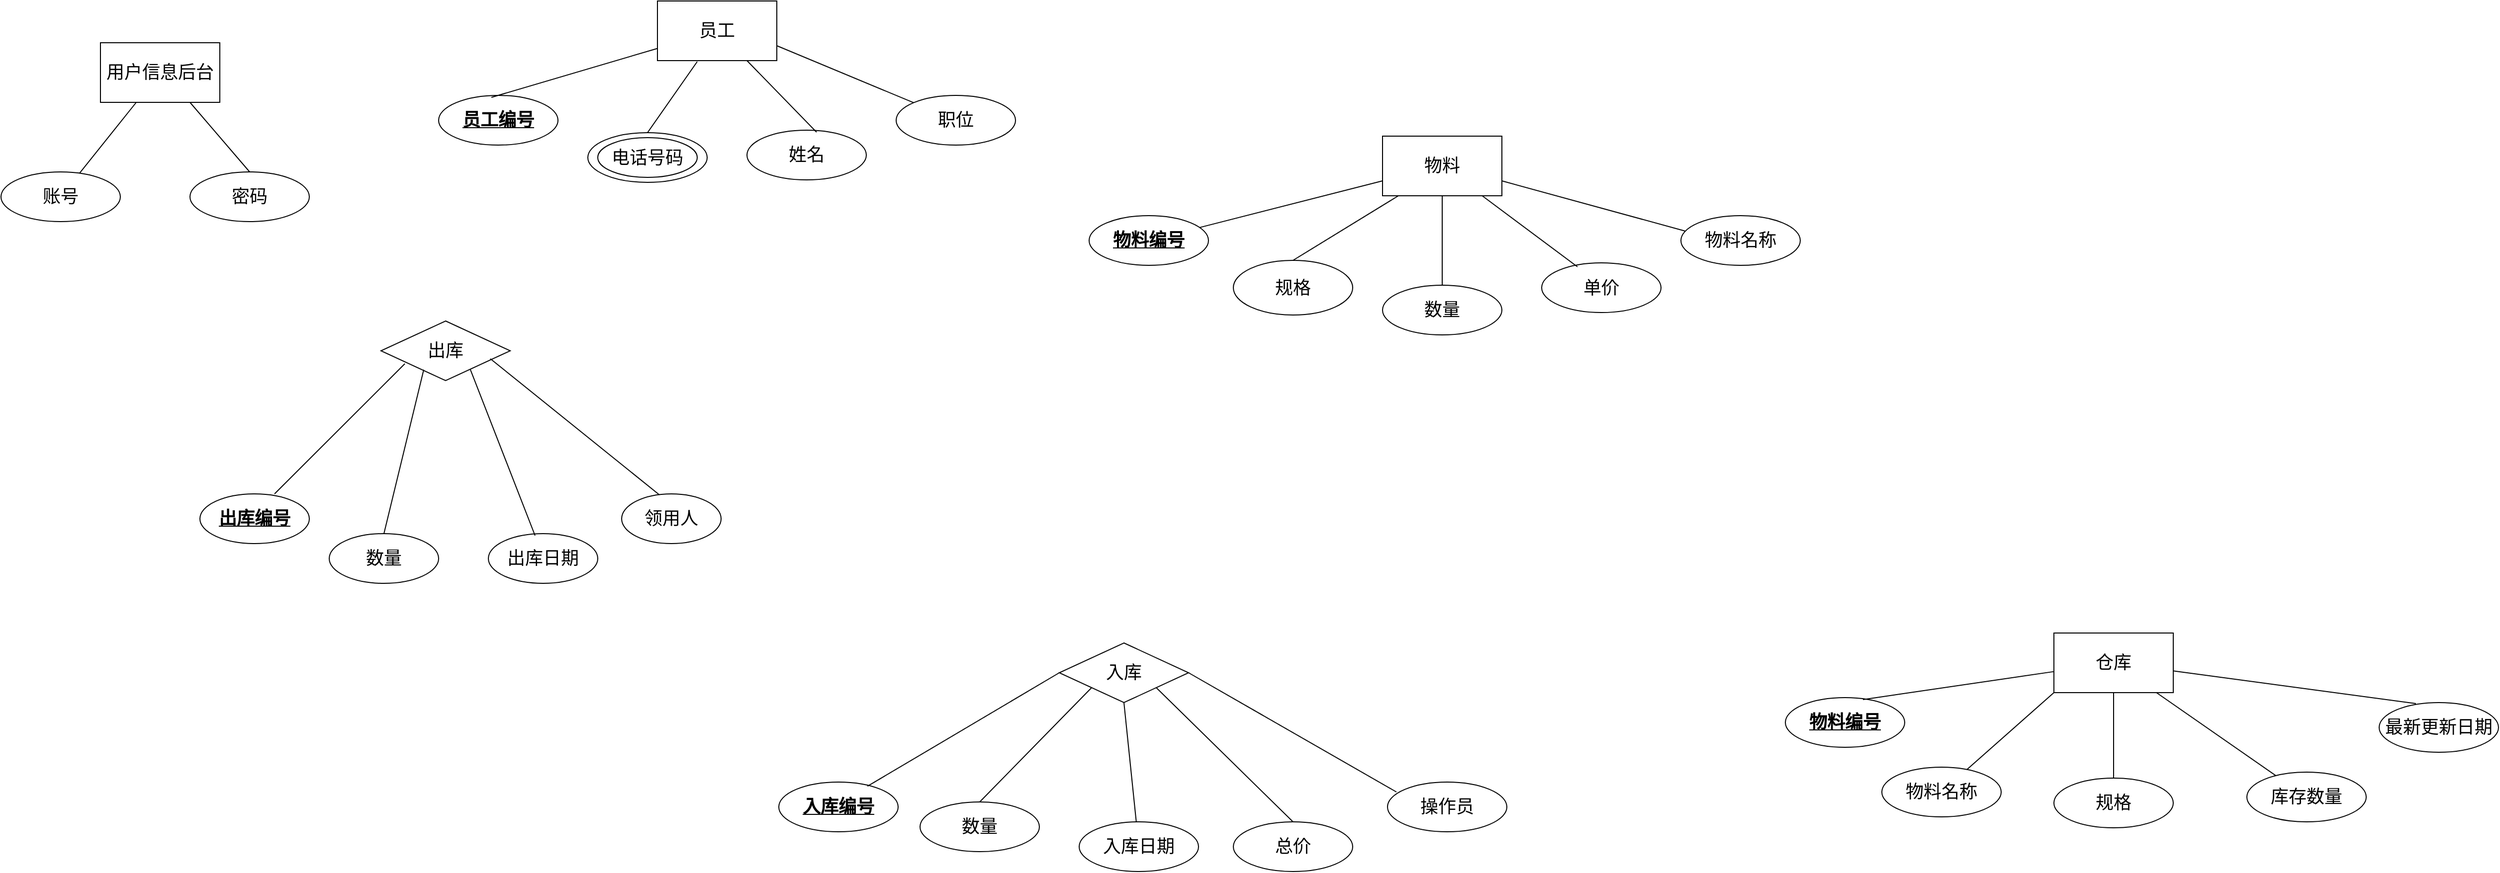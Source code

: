 <mxfile version="14.4.9" type="github">
  <diagram id="3x-6C-0-K-5pdHILHHV8" name="Page-1">
    <mxGraphModel dx="1187" dy="627" grid="0" gridSize="10" guides="1" tooltips="1" connect="1" arrows="1" fold="1" page="1" pageScale="1" pageWidth="3300" pageHeight="4681" math="0" shadow="0">
      <root>
        <mxCell id="0" />
        <mxCell id="1" parent="0" />
        <mxCell id="z2U0kG40jGPZimGbsGk0-105" value="物料" style="rounded=0;whiteSpace=wrap;html=1;fontSize=18;fontStyle=0" parent="1" vertex="1">
          <mxGeometry x="1415" y="200" width="120" height="60" as="geometry" />
        </mxCell>
        <mxCell id="z2U0kG40jGPZimGbsGk0-106" value="" style="endArrow=none;html=1;exitX=0;exitY=0.75;exitDx=0;exitDy=0;fontSize=18;fontStyle=0;" parent="1" source="z2U0kG40jGPZimGbsGk0-105" target="z2U0kG40jGPZimGbsGk0-107" edge="1">
          <mxGeometry width="50" height="50" relative="1" as="geometry">
            <mxPoint x="1425" y="180" as="sourcePoint" />
            <mxPoint x="1605" y="190" as="targetPoint" />
          </mxGeometry>
        </mxCell>
        <mxCell id="z2U0kG40jGPZimGbsGk0-107" value="物料编号" style="ellipse;whiteSpace=wrap;html=1;fontStyle=5;fontSize=18;" parent="1" vertex="1">
          <mxGeometry x="1120" y="280" width="120" height="50" as="geometry" />
        </mxCell>
        <mxCell id="z2U0kG40jGPZimGbsGk0-108" value="" style="endArrow=none;html=1;exitX=1;exitY=0.75;exitDx=0;exitDy=0;fontSize=18;fontStyle=0;entryX=0.05;entryY=0.32;entryDx=0;entryDy=0;entryPerimeter=0;" parent="1" source="z2U0kG40jGPZimGbsGk0-105" target="z2U0kG40jGPZimGbsGk0-109" edge="1">
          <mxGeometry width="50" height="50" relative="1" as="geometry">
            <mxPoint x="1565" y="320" as="sourcePoint" />
            <mxPoint x="1710" y="300" as="targetPoint" />
          </mxGeometry>
        </mxCell>
        <mxCell id="z2U0kG40jGPZimGbsGk0-109" value="物料名称" style="ellipse;whiteSpace=wrap;html=1;fontSize=18;fontStyle=0" parent="1" vertex="1">
          <mxGeometry x="1715" y="280" width="120" height="50" as="geometry" />
        </mxCell>
        <mxCell id="z2U0kG40jGPZimGbsGk0-110" value="单价" style="ellipse;whiteSpace=wrap;html=1;fontSize=18;fontStyle=0" parent="1" vertex="1">
          <mxGeometry x="1575" y="327.5" width="120" height="50" as="geometry" />
        </mxCell>
        <mxCell id="z2U0kG40jGPZimGbsGk0-111" value="" style="endArrow=none;html=1;entryX=0.3;entryY=0.08;entryDx=0;entryDy=0;fontSize=18;fontStyle=0;entryPerimeter=0;" parent="1" source="z2U0kG40jGPZimGbsGk0-105" target="z2U0kG40jGPZimGbsGk0-110" edge="1">
          <mxGeometry width="50" height="50" relative="1" as="geometry">
            <mxPoint x="1525" y="350" as="sourcePoint" />
            <mxPoint x="1585" y="340" as="targetPoint" />
          </mxGeometry>
        </mxCell>
        <mxCell id="z2U0kG40jGPZimGbsGk0-112" value="规格" style="ellipse;whiteSpace=wrap;html=1;fontSize=18;fontStyle=0" parent="1" vertex="1">
          <mxGeometry x="1265" y="325" width="120" height="55" as="geometry" />
        </mxCell>
        <mxCell id="z2U0kG40jGPZimGbsGk0-113" value="" style="endArrow=none;html=1;exitX=0.133;exitY=1;exitDx=0;exitDy=0;entryX=0.5;entryY=0;entryDx=0;entryDy=0;fontSize=18;fontStyle=0;exitPerimeter=0;" parent="1" source="z2U0kG40jGPZimGbsGk0-105" target="z2U0kG40jGPZimGbsGk0-112" edge="1">
          <mxGeometry width="50" height="50" relative="1" as="geometry">
            <mxPoint x="1445" y="420" as="sourcePoint" />
            <mxPoint x="1585" y="410" as="targetPoint" />
          </mxGeometry>
        </mxCell>
        <mxCell id="z2U0kG40jGPZimGbsGk0-114" value="数量" style="ellipse;whiteSpace=wrap;html=1;fontSize=18;fontStyle=0" parent="1" vertex="1">
          <mxGeometry x="1415" y="350" width="120" height="50" as="geometry" />
        </mxCell>
        <mxCell id="z2U0kG40jGPZimGbsGk0-115" value="" style="endArrow=none;html=1;exitX=0.5;exitY=1;exitDx=0;exitDy=0;fontSize=18;fontStyle=0;entryX=0.5;entryY=0;entryDx=0;entryDy=0;" parent="1" source="z2U0kG40jGPZimGbsGk0-105" target="z2U0kG40jGPZimGbsGk0-114" edge="1">
          <mxGeometry width="50" height="50" relative="1" as="geometry">
            <mxPoint x="1515" y="190" as="sourcePoint" />
            <mxPoint x="1365" y="150" as="targetPoint" />
          </mxGeometry>
        </mxCell>
        <mxCell id="z2U0kG40jGPZimGbsGk0-116" value="员工" style="rounded=0;whiteSpace=wrap;html=1;fontSize=18;fontStyle=0" parent="1" vertex="1">
          <mxGeometry x="686" y="64" width="120" height="60" as="geometry" />
        </mxCell>
        <mxCell id="z2U0kG40jGPZimGbsGk0-119" value="" style="ellipse;whiteSpace=wrap;html=1;fontSize=18;fontStyle=0" parent="1" vertex="1">
          <mxGeometry x="616" y="196.5" width="120" height="50" as="geometry" />
        </mxCell>
        <mxCell id="z2U0kG40jGPZimGbsGk0-120" value="姓名" style="ellipse;whiteSpace=wrap;html=1;fontSize=18;fontStyle=0" parent="1" vertex="1">
          <mxGeometry x="776" y="194" width="120" height="50" as="geometry" />
        </mxCell>
        <mxCell id="z2U0kG40jGPZimGbsGk0-121" value="职位" style="ellipse;whiteSpace=wrap;html=1;fontSize=18;fontStyle=0" parent="1" vertex="1">
          <mxGeometry x="926" y="159" width="120" height="50" as="geometry" />
        </mxCell>
        <mxCell id="z2U0kG40jGPZimGbsGk0-122" value="&lt;u style=&quot;font-size: 18px;&quot;&gt;员工编号&lt;/u&gt;" style="ellipse;whiteSpace=wrap;html=1;fontSize=18;fontStyle=1" parent="1" vertex="1">
          <mxGeometry x="466" y="159" width="120" height="50" as="geometry" />
        </mxCell>
        <mxCell id="z2U0kG40jGPZimGbsGk0-123" value="电话号码" style="ellipse;whiteSpace=wrap;html=1;fontSize=18;fontStyle=0" parent="1" vertex="1">
          <mxGeometry x="626" y="201.5" width="100" height="40" as="geometry" />
        </mxCell>
        <mxCell id="z2U0kG40jGPZimGbsGk0-124" value="" style="endArrow=none;html=1;entryX=0.442;entryY=0.04;entryDx=0;entryDy=0;fontSize=18;fontStyle=0;entryPerimeter=0;" parent="1" source="z2U0kG40jGPZimGbsGk0-116" target="z2U0kG40jGPZimGbsGk0-122" edge="1">
          <mxGeometry width="50" height="50" relative="1" as="geometry">
            <mxPoint x="686" y="74" as="sourcePoint" />
            <mxPoint x="736" y="24" as="targetPoint" />
          </mxGeometry>
        </mxCell>
        <mxCell id="z2U0kG40jGPZimGbsGk0-125" value="" style="endArrow=none;html=1;entryX=0.5;entryY=0;entryDx=0;entryDy=0;fontSize=18;fontStyle=0;" parent="1" target="z2U0kG40jGPZimGbsGk0-119" edge="1">
          <mxGeometry width="50" height="50" relative="1" as="geometry">
            <mxPoint x="726" y="125" as="sourcePoint" />
            <mxPoint x="746" y="204" as="targetPoint" />
          </mxGeometry>
        </mxCell>
        <mxCell id="z2U0kG40jGPZimGbsGk0-126" value="" style="endArrow=none;html=1;entryX=0.583;entryY=0.04;entryDx=0;entryDy=0;exitX=0.75;exitY=1;exitDx=0;exitDy=0;fontSize=18;fontStyle=0;entryPerimeter=0;" parent="1" source="z2U0kG40jGPZimGbsGk0-116" target="z2U0kG40jGPZimGbsGk0-120" edge="1">
          <mxGeometry width="50" height="50" relative="1" as="geometry">
            <mxPoint x="606" y="294" as="sourcePoint" />
            <mxPoint x="656" y="244" as="targetPoint" />
          </mxGeometry>
        </mxCell>
        <mxCell id="z2U0kG40jGPZimGbsGk0-127" value="" style="endArrow=none;html=1;fontSize=18;fontStyle=0;exitX=1;exitY=0.75;exitDx=0;exitDy=0;" parent="1" source="z2U0kG40jGPZimGbsGk0-116" target="z2U0kG40jGPZimGbsGk0-121" edge="1">
          <mxGeometry width="50" height="50" relative="1" as="geometry">
            <mxPoint x="806" y="64" as="sourcePoint" />
            <mxPoint x="856" y="14" as="targetPoint" />
          </mxGeometry>
        </mxCell>
        <mxCell id="z2U0kG40jGPZimGbsGk0-129" value="仓库" style="rounded=0;whiteSpace=wrap;html=1;fontSize=18;fontStyle=0" parent="1" vertex="1">
          <mxGeometry x="2090" y="700" width="120" height="60" as="geometry" />
        </mxCell>
        <mxCell id="z2U0kG40jGPZimGbsGk0-130" value="入库" style="rhombus;whiteSpace=wrap;html=1;fontSize=18;fontStyle=0" parent="1" vertex="1">
          <mxGeometry x="1090" y="710" width="130" height="60" as="geometry" />
        </mxCell>
        <mxCell id="z2U0kG40jGPZimGbsGk0-131" value="出库" style="rhombus;whiteSpace=wrap;html=1;fontSize=18;fontStyle=0" parent="1" vertex="1">
          <mxGeometry x="408" y="386" width="130" height="60" as="geometry" />
        </mxCell>
        <mxCell id="z2U0kG40jGPZimGbsGk0-132" value="物料编号" style="ellipse;whiteSpace=wrap;html=1;fontStyle=5;fontSize=18;" parent="1" vertex="1">
          <mxGeometry x="1820" y="765" width="120" height="50" as="geometry" />
        </mxCell>
        <mxCell id="z2U0kG40jGPZimGbsGk0-133" value="库存数量" style="ellipse;whiteSpace=wrap;html=1;fontSize=18;fontStyle=0" parent="1" vertex="1">
          <mxGeometry x="2284" y="840" width="120" height="50" as="geometry" />
        </mxCell>
        <mxCell id="z2U0kG40jGPZimGbsGk0-134" value="规格" style="ellipse;whiteSpace=wrap;html=1;fontSize=18;fontStyle=0" parent="1" vertex="1">
          <mxGeometry x="2090" y="846" width="120" height="50" as="geometry" />
        </mxCell>
        <mxCell id="z2U0kG40jGPZimGbsGk0-135" value="最新更新日期" style="ellipse;whiteSpace=wrap;html=1;fontSize=18;fontStyle=0" parent="1" vertex="1">
          <mxGeometry x="2417" y="770" width="120" height="50" as="geometry" />
        </mxCell>
        <mxCell id="z2U0kG40jGPZimGbsGk0-136" value="物料名称" style="ellipse;whiteSpace=wrap;html=1;fontSize=18;fontStyle=0" parent="1" vertex="1">
          <mxGeometry x="1917" y="835" width="120" height="50" as="geometry" />
        </mxCell>
        <mxCell id="z2U0kG40jGPZimGbsGk0-138" value="" style="endArrow=none;html=1;exitX=0;exitY=1;exitDx=0;exitDy=0;fontSize=18;fontStyle=0" parent="1" source="z2U0kG40jGPZimGbsGk0-129" target="z2U0kG40jGPZimGbsGk0-136" edge="1">
          <mxGeometry width="50" height="50" relative="1" as="geometry">
            <mxPoint x="2130" y="690" as="sourcePoint" />
            <mxPoint x="2180" y="640" as="targetPoint" />
          </mxGeometry>
        </mxCell>
        <mxCell id="z2U0kG40jGPZimGbsGk0-139" value="" style="endArrow=none;html=1;entryX=0.65;entryY=0.04;entryDx=0;entryDy=0;entryPerimeter=0;fontSize=18;fontStyle=0" parent="1" source="z2U0kG40jGPZimGbsGk0-129" target="z2U0kG40jGPZimGbsGk0-132" edge="1">
          <mxGeometry width="50" height="50" relative="1" as="geometry">
            <mxPoint x="2220" y="720" as="sourcePoint" />
            <mxPoint x="2263" y="650" as="targetPoint" />
          </mxGeometry>
        </mxCell>
        <mxCell id="z2U0kG40jGPZimGbsGk0-140" value="" style="endArrow=none;html=1;fontSize=18;fontStyle=0;" parent="1" source="z2U0kG40jGPZimGbsGk0-129" target="z2U0kG40jGPZimGbsGk0-133" edge="1">
          <mxGeometry width="50" height="50" relative="1" as="geometry">
            <mxPoint x="2250" y="770" as="sourcePoint" />
            <mxPoint x="2300" y="720" as="targetPoint" />
          </mxGeometry>
        </mxCell>
        <mxCell id="z2U0kG40jGPZimGbsGk0-142" value="" style="endArrow=none;html=1;entryX=0.5;entryY=0;entryDx=0;entryDy=0;fontSize=18;fontStyle=0" parent="1" source="z2U0kG40jGPZimGbsGk0-129" target="z2U0kG40jGPZimGbsGk0-134" edge="1">
          <mxGeometry width="50" height="50" relative="1" as="geometry">
            <mxPoint x="2180" y="860" as="sourcePoint" />
            <mxPoint x="2230" y="810" as="targetPoint" />
          </mxGeometry>
        </mxCell>
        <mxCell id="z2U0kG40jGPZimGbsGk0-143" value="" style="endArrow=none;html=1;entryX=0.308;entryY=0.02;entryDx=0;entryDy=0;entryPerimeter=0;fontSize=18;fontStyle=0" parent="1" source="z2U0kG40jGPZimGbsGk0-129" target="z2U0kG40jGPZimGbsGk0-135" edge="1">
          <mxGeometry width="50" height="50" relative="1" as="geometry">
            <mxPoint x="2170" y="890" as="sourcePoint" />
            <mxPoint x="2220" y="840" as="targetPoint" />
          </mxGeometry>
        </mxCell>
        <mxCell id="z2U0kG40jGPZimGbsGk0-148" value="总价" style="ellipse;whiteSpace=wrap;html=1;fontSize=18;fontStyle=0" parent="1" vertex="1">
          <mxGeometry x="1265" y="890" width="120" height="50" as="geometry" />
        </mxCell>
        <mxCell id="z2U0kG40jGPZimGbsGk0-149" value="数量" style="ellipse;whiteSpace=wrap;html=1;fontSize=18;fontStyle=0" parent="1" vertex="1">
          <mxGeometry x="950" y="870" width="120" height="50" as="geometry" />
        </mxCell>
        <mxCell id="z2U0kG40jGPZimGbsGk0-150" value="操作员" style="ellipse;whiteSpace=wrap;html=1;fontSize=18;fontStyle=0" parent="1" vertex="1">
          <mxGeometry x="1420" y="850" width="120" height="50" as="geometry" />
        </mxCell>
        <mxCell id="z2U0kG40jGPZimGbsGk0-151" value="入库编号" style="ellipse;whiteSpace=wrap;html=1;fontStyle=5;fontSize=18;" parent="1" vertex="1">
          <mxGeometry x="808" y="850" width="120" height="50" as="geometry" />
        </mxCell>
        <mxCell id="z2U0kG40jGPZimGbsGk0-153" value="入库日期" style="ellipse;whiteSpace=wrap;html=1;fontSize=18;fontStyle=0" parent="1" vertex="1">
          <mxGeometry x="1110" y="890" width="120" height="50" as="geometry" />
        </mxCell>
        <mxCell id="z2U0kG40jGPZimGbsGk0-155" value="" style="endArrow=none;html=1;entryX=0;entryY=0.5;entryDx=0;entryDy=0;exitX=0.743;exitY=0.084;exitDx=0;exitDy=0;exitPerimeter=0;fontSize=18;fontStyle=0" parent="1" source="z2U0kG40jGPZimGbsGk0-151" target="z2U0kG40jGPZimGbsGk0-130" edge="1">
          <mxGeometry width="50" height="50" relative="1" as="geometry">
            <mxPoint x="1090" y="845" as="sourcePoint" />
            <mxPoint x="1140" y="795" as="targetPoint" />
          </mxGeometry>
        </mxCell>
        <mxCell id="z2U0kG40jGPZimGbsGk0-158" value="" style="endArrow=none;html=1;entryX=0;entryY=1;entryDx=0;entryDy=0;exitX=0.5;exitY=0;exitDx=0;exitDy=0;fontSize=18;fontStyle=0" parent="1" source="z2U0kG40jGPZimGbsGk0-149" target="z2U0kG40jGPZimGbsGk0-130" edge="1">
          <mxGeometry width="50" height="50" relative="1" as="geometry">
            <mxPoint x="1240" y="835" as="sourcePoint" />
            <mxPoint x="1290" y="785" as="targetPoint" />
          </mxGeometry>
        </mxCell>
        <mxCell id="z2U0kG40jGPZimGbsGk0-159" value="" style="endArrow=none;html=1;entryX=0.5;entryY=1;entryDx=0;entryDy=0;fontSize=18;fontStyle=0" parent="1" source="z2U0kG40jGPZimGbsGk0-153" target="z2U0kG40jGPZimGbsGk0-130" edge="1">
          <mxGeometry width="50" height="50" relative="1" as="geometry">
            <mxPoint x="1300" y="845" as="sourcePoint" />
            <mxPoint x="1350" y="795" as="targetPoint" />
          </mxGeometry>
        </mxCell>
        <mxCell id="z2U0kG40jGPZimGbsGk0-160" value="" style="endArrow=none;html=1;entryX=1;entryY=1;entryDx=0;entryDy=0;exitX=0.5;exitY=0;exitDx=0;exitDy=0;fontSize=18;fontStyle=0" parent="1" source="z2U0kG40jGPZimGbsGk0-148" target="z2U0kG40jGPZimGbsGk0-130" edge="1">
          <mxGeometry width="50" height="50" relative="1" as="geometry">
            <mxPoint x="1360" y="805" as="sourcePoint" />
            <mxPoint x="1410" y="755" as="targetPoint" />
          </mxGeometry>
        </mxCell>
        <mxCell id="z2U0kG40jGPZimGbsGk0-161" value="" style="endArrow=none;html=1;entryX=0.075;entryY=0.2;entryDx=0;entryDy=0;exitX=1;exitY=0.5;exitDx=0;exitDy=0;fontSize=18;fontStyle=0;entryPerimeter=0;" parent="1" source="z2U0kG40jGPZimGbsGk0-130" target="z2U0kG40jGPZimGbsGk0-150" edge="1">
          <mxGeometry width="50" height="50" relative="1" as="geometry">
            <mxPoint x="1380" y="785" as="sourcePoint" />
            <mxPoint x="1430" y="735" as="targetPoint" />
          </mxGeometry>
        </mxCell>
        <mxCell id="z2U0kG40jGPZimGbsGk0-169" value="数量" style="ellipse;whiteSpace=wrap;html=1;fontSize=18;fontStyle=0" parent="1" vertex="1">
          <mxGeometry x="356" y="600" width="110" height="50" as="geometry" />
        </mxCell>
        <mxCell id="z2U0kG40jGPZimGbsGk0-170" value="领用人" style="ellipse;whiteSpace=wrap;html=1;fontSize=18;fontStyle=0" parent="1" vertex="1">
          <mxGeometry x="650" y="560" width="100" height="50" as="geometry" />
        </mxCell>
        <mxCell id="z2U0kG40jGPZimGbsGk0-171" value="出库编号" style="ellipse;whiteSpace=wrap;html=1;fontStyle=5;fontSize=18;" parent="1" vertex="1">
          <mxGeometry x="226" y="560" width="110" height="50" as="geometry" />
        </mxCell>
        <mxCell id="z2U0kG40jGPZimGbsGk0-172" value="出库日期" style="ellipse;whiteSpace=wrap;html=1;fontSize=18;fontStyle=0" parent="1" vertex="1">
          <mxGeometry x="516" y="600" width="110" height="50" as="geometry" />
        </mxCell>
        <mxCell id="z2U0kG40jGPZimGbsGk0-173" value="" style="endArrow=none;html=1;fontSize=18;fontStyle=0;exitX=0.682;exitY=0;exitDx=0;exitDy=0;exitPerimeter=0;entryX=0.185;entryY=0.717;entryDx=0;entryDy=0;entryPerimeter=0;" parent="1" source="z2U0kG40jGPZimGbsGk0-171" target="z2U0kG40jGPZimGbsGk0-131" edge="1">
          <mxGeometry width="50" height="50" relative="1" as="geometry">
            <mxPoint x="184" y="586" as="sourcePoint" />
            <mxPoint x="428" y="426" as="targetPoint" />
          </mxGeometry>
        </mxCell>
        <mxCell id="z2U0kG40jGPZimGbsGk0-176" value="" style="endArrow=none;html=1;entryX=0.331;entryY=0.817;entryDx=0;entryDy=0;exitX=0.5;exitY=0;exitDx=0;exitDy=0;fontSize=18;fontStyle=0;entryPerimeter=0;" parent="1" source="z2U0kG40jGPZimGbsGk0-169" target="z2U0kG40jGPZimGbsGk0-131" edge="1">
          <mxGeometry width="50" height="50" relative="1" as="geometry">
            <mxPoint x="478" y="546" as="sourcePoint" />
            <mxPoint x="528" y="496" as="targetPoint" />
          </mxGeometry>
        </mxCell>
        <mxCell id="z2U0kG40jGPZimGbsGk0-177" value="" style="endArrow=none;html=1;entryX=0.692;entryY=0.817;entryDx=0;entryDy=0;entryPerimeter=0;exitX=0.427;exitY=0.04;exitDx=0;exitDy=0;exitPerimeter=0;fontSize=18;fontStyle=0" parent="1" source="z2U0kG40jGPZimGbsGk0-172" target="z2U0kG40jGPZimGbsGk0-131" edge="1">
          <mxGeometry width="50" height="50" relative="1" as="geometry">
            <mxPoint x="643" y="604" as="sourcePoint" />
            <mxPoint x="598" y="506" as="targetPoint" />
          </mxGeometry>
        </mxCell>
        <mxCell id="z2U0kG40jGPZimGbsGk0-178" value="" style="endArrow=none;html=1;entryX=0.846;entryY=0.633;entryDx=0;entryDy=0;exitX=0.38;exitY=0.02;exitDx=0;exitDy=0;exitPerimeter=0;fontSize=18;fontStyle=0;entryPerimeter=0;" parent="1" source="z2U0kG40jGPZimGbsGk0-170" target="z2U0kG40jGPZimGbsGk0-131" edge="1">
          <mxGeometry width="50" height="50" relative="1" as="geometry">
            <mxPoint x="748" y="574" as="sourcePoint" />
            <mxPoint x="698" y="536" as="targetPoint" />
          </mxGeometry>
        </mxCell>
        <mxCell id="z2U0kG40jGPZimGbsGk0-194" value="账号" style="ellipse;whiteSpace=wrap;html=1;fontSize=18;fontStyle=0" parent="1" vertex="1">
          <mxGeometry x="26" y="236" width="120" height="50" as="geometry" />
        </mxCell>
        <mxCell id="z2U0kG40jGPZimGbsGk0-195" value="密码" style="ellipse;whiteSpace=wrap;html=1;fontSize=18;fontStyle=0" parent="1" vertex="1">
          <mxGeometry x="216" y="236" width="120" height="50" as="geometry" />
        </mxCell>
        <mxCell id="z2U0kG40jGPZimGbsGk0-196" value="用户信息后台" style="rounded=0;whiteSpace=wrap;html=1;fontSize=18;fontStyle=0" parent="1" vertex="1">
          <mxGeometry x="126" y="106" width="120" height="60" as="geometry" />
        </mxCell>
        <mxCell id="z2U0kG40jGPZimGbsGk0-197" value="" style="endArrow=none;html=1;fontSize=18;fontStyle=0" parent="1" source="z2U0kG40jGPZimGbsGk0-196" target="z2U0kG40jGPZimGbsGk0-194" edge="1">
          <mxGeometry width="50" height="50" relative="1" as="geometry">
            <mxPoint x="96" y="116" as="sourcePoint" />
            <mxPoint x="146" y="66" as="targetPoint" />
          </mxGeometry>
        </mxCell>
        <mxCell id="z2U0kG40jGPZimGbsGk0-198" value="" style="endArrow=none;html=1;entryX=0.5;entryY=0;entryDx=0;entryDy=0;fontSize=18;fontStyle=0;exitX=0.75;exitY=1;exitDx=0;exitDy=0;" parent="1" source="z2U0kG40jGPZimGbsGk0-196" target="z2U0kG40jGPZimGbsGk0-195" edge="1">
          <mxGeometry width="50" height="50" relative="1" as="geometry">
            <mxPoint x="196" y="106" as="sourcePoint" />
            <mxPoint x="346" y="76" as="targetPoint" />
          </mxGeometry>
        </mxCell>
      </root>
    </mxGraphModel>
  </diagram>
</mxfile>
